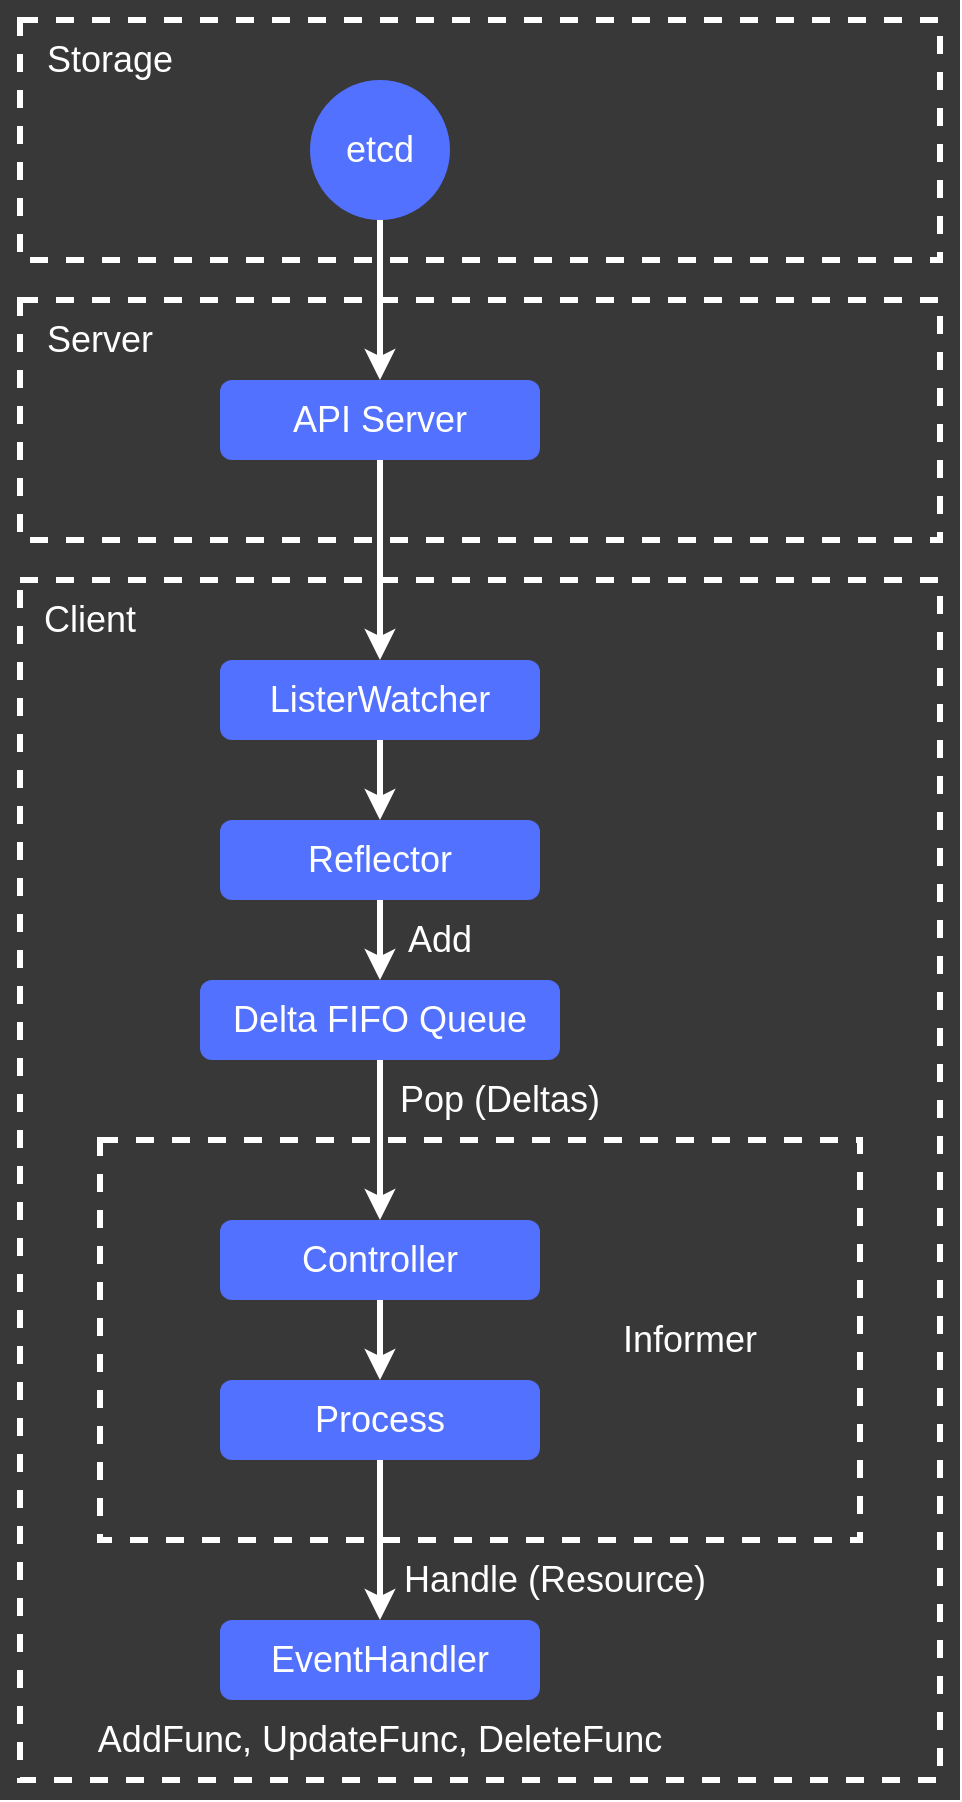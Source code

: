 <mxfile version="14.6.11" type="github" pages="2">
  <diagram id="l02i0vnl1eyzw-CYFgMV" name="informer">
    <mxGraphModel dx="786" dy="948" grid="1" gridSize="10" guides="1" tooltips="1" connect="1" arrows="1" fold="1" page="0" pageScale="1" pageWidth="850" pageHeight="1100" math="0" shadow="0">
      <root>
        <mxCell id="0" />
        <mxCell id="1" parent="0" />
        <mxCell id="HtxWR4j4Dz2qyMHbRHyE-1" value="" style="rounded=0;whiteSpace=wrap;html=1;strokeColor=none;fillColor=#383838;" parent="1" vertex="1">
          <mxGeometry x="270" y="-90" width="480" height="900" as="geometry" />
        </mxCell>
        <mxCell id="C3qZ-1MCAbOyrySv8Orc-4" value="" style="rounded=0;whiteSpace=wrap;html=1;fontSize=18;strokeWidth=3;fillColor=none;dashed=1;strokeColor=#FFFFFF;" parent="1" vertex="1">
          <mxGeometry x="280" y="200" width="460" height="600" as="geometry" />
        </mxCell>
        <mxCell id="HtxWR4j4Dz2qyMHbRHyE-9" value="" style="rounded=0;whiteSpace=wrap;html=1;fontSize=18;strokeWidth=3;fillColor=none;dashed=1;strokeColor=#FFFFFF;" parent="1" vertex="1">
          <mxGeometry x="320" y="480" width="380" height="200" as="geometry" />
        </mxCell>
        <mxCell id="C3qZ-1MCAbOyrySv8Orc-8" value="" style="rounded=0;whiteSpace=wrap;html=1;fontSize=18;strokeWidth=3;fillColor=none;dashed=1;strokeColor=#FFFFFF;" parent="1" vertex="1">
          <mxGeometry x="280" y="-80" width="460" height="120" as="geometry" />
        </mxCell>
        <mxCell id="C3qZ-1MCAbOyrySv8Orc-7" value="" style="rounded=0;whiteSpace=wrap;html=1;fontSize=18;strokeWidth=3;fillColor=none;dashed=1;strokeColor=#FFFFFF;" parent="1" vertex="1">
          <mxGeometry x="280" y="60" width="460" height="120" as="geometry" />
        </mxCell>
        <mxCell id="C3qZ-1MCAbOyrySv8Orc-2" value="API Server" style="rounded=1;whiteSpace=wrap;html=1;fontSize=18;strokeColor=none;fillColor=#5271FF;fontColor=#FFFFFF;" parent="1" vertex="1">
          <mxGeometry x="380" y="100" width="160" height="40" as="geometry" />
        </mxCell>
        <mxCell id="C3qZ-1MCAbOyrySv8Orc-3" value="ListerWatcher" style="rounded=1;whiteSpace=wrap;html=1;fontSize=18;strokeColor=none;fillColor=#5271FF;fontColor=#FFFFFF;" parent="1" vertex="1">
          <mxGeometry x="380" y="240" width="160" height="40" as="geometry" />
        </mxCell>
        <mxCell id="C3qZ-1MCAbOyrySv8Orc-5" value="Client" style="text;html=1;strokeColor=none;fillColor=none;align=center;verticalAlign=middle;whiteSpace=wrap;rounded=0;fontSize=18;fontColor=#FFFFFF;" parent="1" vertex="1">
          <mxGeometry x="290" y="210" width="50" height="20" as="geometry" />
        </mxCell>
        <mxCell id="C3qZ-1MCAbOyrySv8Orc-6" value="Server" style="text;html=1;strokeColor=none;fillColor=none;align=center;verticalAlign=middle;whiteSpace=wrap;rounded=0;fontSize=18;fontColor=#FFFFFF;" parent="1" vertex="1">
          <mxGeometry x="290" y="70" width="60" height="20" as="geometry" />
        </mxCell>
        <mxCell id="C3qZ-1MCAbOyrySv8Orc-9" value="Storage" style="text;html=1;strokeColor=none;fillColor=none;align=center;verticalAlign=middle;whiteSpace=wrap;rounded=0;fontSize=18;fontColor=#FFFFFF;" parent="1" vertex="1">
          <mxGeometry x="290" y="-70" width="70" height="20" as="geometry" />
        </mxCell>
        <mxCell id="C3qZ-1MCAbOyrySv8Orc-10" value="Reflector" style="rounded=1;whiteSpace=wrap;html=1;fontSize=18;strokeColor=none;fillColor=#5271FF;fontColor=#FFFFFF;" parent="1" vertex="1">
          <mxGeometry x="380" y="320" width="160" height="40" as="geometry" />
        </mxCell>
        <mxCell id="C3qZ-1MCAbOyrySv8Orc-11" value="Delta FIFO Queue" style="rounded=1;whiteSpace=wrap;html=1;fontSize=18;strokeColor=none;fillColor=#5271FF;fontColor=#FFFFFF;" parent="1" vertex="1">
          <mxGeometry x="370" y="400" width="180" height="40" as="geometry" />
        </mxCell>
        <mxCell id="C3qZ-1MCAbOyrySv8Orc-12" value="Controller" style="rounded=1;whiteSpace=wrap;html=1;fontSize=18;strokeColor=none;fillColor=#5271FF;fontColor=#FFFFFF;" parent="1" vertex="1">
          <mxGeometry x="380" y="520" width="160" height="40" as="geometry" />
        </mxCell>
        <mxCell id="C3qZ-1MCAbOyrySv8Orc-13" value="" style="endArrow=classic;html=1;fontSize=18;fontColor=#000000;exitX=0.5;exitY=1;exitDx=0;exitDy=0;exitPerimeter=0;entryX=0.5;entryY=0;entryDx=0;entryDy=0;strokeWidth=3;strokeColor=#FFFFFF;" parent="1" target="C3qZ-1MCAbOyrySv8Orc-2" edge="1">
          <mxGeometry width="50" height="50" relative="1" as="geometry">
            <mxPoint x="460" y="10" as="sourcePoint" />
            <mxPoint x="550" y="70" as="targetPoint" />
          </mxGeometry>
        </mxCell>
        <mxCell id="C3qZ-1MCAbOyrySv8Orc-15" value="" style="endArrow=classic;html=1;fontSize=18;fontColor=#000000;exitX=0.5;exitY=1;exitDx=0;exitDy=0;strokeWidth=3;entryX=0.5;entryY=0;entryDx=0;entryDy=0;strokeColor=#FFFFFF;" parent="1" source="C3qZ-1MCAbOyrySv8Orc-2" target="C3qZ-1MCAbOyrySv8Orc-3" edge="1">
          <mxGeometry width="50" height="50" relative="1" as="geometry">
            <mxPoint x="449.5" y="140" as="sourcePoint" />
            <mxPoint x="450" y="220" as="targetPoint" />
          </mxGeometry>
        </mxCell>
        <mxCell id="C3qZ-1MCAbOyrySv8Orc-17" value="" style="endArrow=classic;html=1;fontSize=18;fontColor=#000000;exitX=0.5;exitY=1;exitDx=0;exitDy=0;strokeWidth=3;entryX=0.5;entryY=0;entryDx=0;entryDy=0;strokeColor=#FFFFFF;" parent="1" source="C3qZ-1MCAbOyrySv8Orc-3" target="C3qZ-1MCAbOyrySv8Orc-10" edge="1">
          <mxGeometry width="50" height="50" relative="1" as="geometry">
            <mxPoint x="470" y="150" as="sourcePoint" />
            <mxPoint x="470" y="250" as="targetPoint" />
          </mxGeometry>
        </mxCell>
        <mxCell id="C3qZ-1MCAbOyrySv8Orc-18" value="" style="endArrow=classic;html=1;fontSize=18;fontColor=#000000;exitX=0.5;exitY=1;exitDx=0;exitDy=0;strokeWidth=3;entryX=0.5;entryY=0;entryDx=0;entryDy=0;strokeColor=#FFFFFF;" parent="1" source="C3qZ-1MCAbOyrySv8Orc-10" target="C3qZ-1MCAbOyrySv8Orc-11" edge="1">
          <mxGeometry width="50" height="50" relative="1" as="geometry">
            <mxPoint x="470" y="290" as="sourcePoint" />
            <mxPoint x="470" y="330" as="targetPoint" />
          </mxGeometry>
        </mxCell>
        <mxCell id="C3qZ-1MCAbOyrySv8Orc-19" value="" style="endArrow=classic;html=1;fontSize=18;fontColor=#000000;exitX=0.5;exitY=1;exitDx=0;exitDy=0;strokeWidth=3;entryX=0.5;entryY=0;entryDx=0;entryDy=0;fillColor=#f5f5f5;strokeColor=#FFFFFF;" parent="1" source="C3qZ-1MCAbOyrySv8Orc-11" target="C3qZ-1MCAbOyrySv8Orc-12" edge="1">
          <mxGeometry width="50" height="50" relative="1" as="geometry">
            <mxPoint x="470" y="370" as="sourcePoint" />
            <mxPoint x="470" y="410" as="targetPoint" />
          </mxGeometry>
        </mxCell>
        <mxCell id="C3qZ-1MCAbOyrySv8Orc-20" value="Add" style="text;html=1;strokeColor=none;fillColor=none;align=center;verticalAlign=middle;whiteSpace=wrap;rounded=0;shadow=0;dashed=1;dashPattern=1 1;fontSize=18;fontColor=#FFFFFF;" parent="1" vertex="1">
          <mxGeometry x="470" y="370" width="40" height="20" as="geometry" />
        </mxCell>
        <mxCell id="C3qZ-1MCAbOyrySv8Orc-21" value="Pop (Deltas)" style="text;html=1;strokeColor=none;fillColor=none;align=center;verticalAlign=middle;whiteSpace=wrap;rounded=0;shadow=0;dashed=1;dashPattern=1 1;fontSize=18;fontColor=#FFFFFF;" parent="1" vertex="1">
          <mxGeometry x="465" y="450" width="110" height="20" as="geometry" />
        </mxCell>
        <mxCell id="C3qZ-1MCAbOyrySv8Orc-22" value="Process" style="rounded=1;whiteSpace=wrap;html=1;fontSize=18;strokeColor=none;fillColor=#5271FF;fontColor=#FFFFFF;" parent="1" vertex="1">
          <mxGeometry x="380" y="600" width="160" height="40" as="geometry" />
        </mxCell>
        <mxCell id="C3qZ-1MCAbOyrySv8Orc-23" value="" style="endArrow=classic;html=1;fontSize=18;fontColor=#000000;exitX=0.5;exitY=1;exitDx=0;exitDy=0;strokeWidth=3;entryX=0.5;entryY=0;entryDx=0;entryDy=0;strokeColor=#FFFFFF;" parent="1" source="C3qZ-1MCAbOyrySv8Orc-12" target="C3qZ-1MCAbOyrySv8Orc-22" edge="1">
          <mxGeometry width="50" height="50" relative="1" as="geometry">
            <mxPoint x="470" y="450" as="sourcePoint" />
            <mxPoint x="470" y="490" as="targetPoint" />
          </mxGeometry>
        </mxCell>
        <mxCell id="C3qZ-1MCAbOyrySv8Orc-24" value="AddFunc, UpdateFunc, DeleteFunc" style="text;html=1;strokeColor=none;fillColor=none;align=center;verticalAlign=middle;whiteSpace=wrap;rounded=0;shadow=0;dashed=1;dashPattern=1 1;fontSize=18;fontColor=#FFFFFF;" parent="1" vertex="1">
          <mxGeometry x="315" y="770" width="290" height="20" as="geometry" />
        </mxCell>
        <mxCell id="HtxWR4j4Dz2qyMHbRHyE-4" value="&lt;font style=&quot;font-size: 18px;&quot;&gt;etcd&lt;/font&gt;" style="ellipse;whiteSpace=wrap;html=1;fontColor=#FFFFFF;fillColor=#5271ff;fontSize=18;strokeColor=none;" parent="1" vertex="1">
          <mxGeometry x="425" y="-50" width="70" height="70" as="geometry" />
        </mxCell>
        <mxCell id="HtxWR4j4Dz2qyMHbRHyE-7" value="EventHandler" style="rounded=1;whiteSpace=wrap;html=1;fontSize=18;strokeColor=none;fillColor=#5271FF;fontColor=#FFFFFF;" parent="1" vertex="1">
          <mxGeometry x="380" y="720" width="160" height="40" as="geometry" />
        </mxCell>
        <mxCell id="HtxWR4j4Dz2qyMHbRHyE-10" value="Informer" style="text;html=1;strokeColor=none;fillColor=none;align=center;verticalAlign=middle;whiteSpace=wrap;rounded=0;fontSize=18;fontColor=#FFFFFF;" parent="1" vertex="1">
          <mxGeometry x="575" y="570" width="80" height="20" as="geometry" />
        </mxCell>
        <mxCell id="HtxWR4j4Dz2qyMHbRHyE-12" value="" style="endArrow=classic;html=1;fontSize=18;fontColor=#000000;exitX=0.5;exitY=1;exitDx=0;exitDy=0;strokeWidth=3;fillColor=#f5f5f5;strokeColor=#FFFFFF;" parent="1" source="C3qZ-1MCAbOyrySv8Orc-22" target="HtxWR4j4Dz2qyMHbRHyE-7" edge="1">
          <mxGeometry width="50" height="50" relative="1" as="geometry">
            <mxPoint x="470" y="450" as="sourcePoint" />
            <mxPoint x="470" y="520" as="targetPoint" />
          </mxGeometry>
        </mxCell>
        <mxCell id="HtxWR4j4Dz2qyMHbRHyE-13" value="Handle (Resource)" style="text;html=1;strokeColor=none;fillColor=none;align=center;verticalAlign=middle;whiteSpace=wrap;rounded=0;shadow=0;dashed=1;dashPattern=1 1;fontSize=18;fontColor=#FFFFFF;" parent="1" vertex="1">
          <mxGeometry x="465" y="690" width="165" height="20" as="geometry" />
        </mxCell>
      </root>
    </mxGraphModel>
  </diagram>
  <diagram id="Ee_fISWfB2Jj4dkoTWLP" name="workqueue">
    <mxGraphModel dx="786" dy="1648" grid="1" gridSize="10" guides="1" tooltips="1" connect="1" arrows="1" fold="1" page="1" pageScale="1" pageWidth="850" pageHeight="1100" math="0" shadow="0">
      <root>
        <mxCell id="kvb63RhDVXd6zN55Rxok-0" />
        <mxCell id="kvb63RhDVXd6zN55Rxok-1" parent="kvb63RhDVXd6zN55Rxok-0" />
        <mxCell id="FPHqu0Vy37JY1aik6OMO-0" value="" style="rounded=0;whiteSpace=wrap;html=1;strokeColor=none;fillColor=#383838;" vertex="1" parent="kvb63RhDVXd6zN55Rxok-1">
          <mxGeometry x="280" y="-90" width="550" height="580" as="geometry" />
        </mxCell>
        <mxCell id="FPHqu0Vy37JY1aik6OMO-5" value="Informer" style="rounded=1;whiteSpace=wrap;html=1;fontSize=18;strokeColor=none;fillColor=#5271FF;fontColor=#FFFFFF;" vertex="1" parent="kvb63RhDVXd6zN55Rxok-1">
          <mxGeometry x="320" y="-60" width="140" height="40" as="geometry" />
        </mxCell>
        <mxCell id="FPHqu0Vy37JY1aik6OMO-13" value="" style="endArrow=classic;html=1;fontSize=18;fontColor=#000000;exitX=0.5;exitY=1;exitDx=0;exitDy=0;entryX=0.5;entryY=0;entryDx=0;entryDy=0;strokeWidth=3;strokeColor=#FFFFFF;" edge="1" parent="kvb63RhDVXd6zN55Rxok-1" target="FPHqu0Vy37JY1aik6OMO-29" source="FPHqu0Vy37JY1aik6OMO-5">
          <mxGeometry width="50" height="50" relative="1" as="geometry">
            <mxPoint x="460" y="10" as="sourcePoint" />
            <mxPoint x="550" y="70" as="targetPoint" />
          </mxGeometry>
        </mxCell>
        <mxCell id="FPHqu0Vy37JY1aik6OMO-33" style="edgeStyle=orthogonalEdgeStyle;rounded=0;orthogonalLoop=1;jettySize=auto;html=1;exitX=0.5;exitY=1;exitDx=0;exitDy=0;entryX=0.5;entryY=0;entryDx=0;entryDy=0;fontSize=18;fontColor=#FFFFFF;strokeColor=#FFFFFF;strokeWidth=3;" edge="1" parent="kvb63RhDVXd6zN55Rxok-1" source="FPHqu0Vy37JY1aik6OMO-29" target="FPHqu0Vy37JY1aik6OMO-30">
          <mxGeometry relative="1" as="geometry" />
        </mxCell>
        <mxCell id="FPHqu0Vy37JY1aik6OMO-29" value="queue.Add(key)" style="rounded=1;whiteSpace=wrap;html=1;fontSize=18;strokeColor=none;fillColor=#5271FF;fontColor=#FFFFFF;" vertex="1" parent="kvb63RhDVXd6zN55Rxok-1">
          <mxGeometry x="310" y="20" width="160" height="40" as="geometry" />
        </mxCell>
        <mxCell id="FPHqu0Vy37JY1aik6OMO-35" style="edgeStyle=orthogonalEdgeStyle;rounded=0;orthogonalLoop=1;jettySize=auto;html=1;exitX=0.5;exitY=1;exitDx=0;exitDy=0;entryX=0.5;entryY=0;entryDx=0;entryDy=0;fontSize=18;fontColor=#FFFFFF;strokeColor=#FFFFFF;strokeWidth=3;" edge="1" parent="kvb63RhDVXd6zN55Rxok-1" source="FPHqu0Vy37JY1aik6OMO-30" target="FPHqu0Vy37JY1aik6OMO-34">
          <mxGeometry relative="1" as="geometry" />
        </mxCell>
        <mxCell id="FPHqu0Vy37JY1aik6OMO-30" value="key = queue.Get()" style="rounded=1;whiteSpace=wrap;html=1;fontSize=18;strokeColor=none;fillColor=#5271FF;fontColor=#FFFFFF;" vertex="1" parent="kvb63RhDVXd6zN55Rxok-1">
          <mxGeometry x="310" y="100" width="160" height="40" as="geometry" />
        </mxCell>
        <mxCell id="FPHqu0Vy37JY1aik6OMO-32" value="Resource" style="text;html=1;strokeColor=none;fillColor=none;align=center;verticalAlign=middle;whiteSpace=wrap;rounded=0;fontSize=18;fontColor=#FFFFFF;" vertex="1" parent="kvb63RhDVXd6zN55Rxok-1">
          <mxGeometry x="400" y="-10" width="80" height="20" as="geometry" />
        </mxCell>
        <mxCell id="FPHqu0Vy37JY1aik6OMO-38" style="edgeStyle=orthogonalEdgeStyle;rounded=0;orthogonalLoop=1;jettySize=auto;html=1;exitX=0.5;exitY=1;exitDx=0;exitDy=0;entryX=0.5;entryY=0;entryDx=0;entryDy=0;fontSize=18;fontColor=#FFFFFF;strokeColor=#FFFFFF;strokeWidth=3;startArrow=none;" edge="1" parent="kvb63RhDVXd6zN55Rxok-1" source="FPHqu0Vy37JY1aik6OMO-43" target="FPHqu0Vy37JY1aik6OMO-36">
          <mxGeometry relative="1" as="geometry" />
        </mxCell>
        <mxCell id="FPHqu0Vy37JY1aik6OMO-45" style="edgeStyle=orthogonalEdgeStyle;rounded=0;orthogonalLoop=1;jettySize=auto;html=1;exitX=0.5;exitY=1;exitDx=0;exitDy=0;entryX=0.5;entryY=0;entryDx=0;entryDy=0;fontSize=18;fontColor=#FFFFFF;strokeColor=#FFFFFF;strokeWidth=3;" edge="1" parent="kvb63RhDVXd6zN55Rxok-1" source="FPHqu0Vy37JY1aik6OMO-34" target="FPHqu0Vy37JY1aik6OMO-43">
          <mxGeometry relative="1" as="geometry" />
        </mxCell>
        <mxCell id="FPHqu0Vy37JY1aik6OMO-34" value="processItem(key)" style="rounded=1;whiteSpace=wrap;html=1;fontSize=18;strokeColor=none;fillColor=#5271FF;fontColor=#FFFFFF;" vertex="1" parent="kvb63RhDVXd6zN55Rxok-1">
          <mxGeometry x="310" y="180" width="160" height="40" as="geometry" />
        </mxCell>
        <mxCell id="FPHqu0Vy37JY1aik6OMO-39" style="edgeStyle=orthogonalEdgeStyle;rounded=0;orthogonalLoop=1;jettySize=auto;html=1;exitX=0.5;exitY=1;exitDx=0;exitDy=0;entryX=0.5;entryY=0;entryDx=0;entryDy=0;fontSize=18;fontColor=#FFFFFF;strokeColor=#FFFFFF;strokeWidth=3;" edge="1" parent="kvb63RhDVXd6zN55Rxok-1" source="FPHqu0Vy37JY1aik6OMO-36" target="FPHqu0Vy37JY1aik6OMO-37">
          <mxGeometry relative="1" as="geometry" />
        </mxCell>
        <mxCell id="FPHqu0Vy37JY1aik6OMO-36" value="queue.Forget(key)" style="rounded=1;whiteSpace=wrap;html=1;fontSize=18;strokeColor=none;fillColor=#5271FF;fontColor=#FFFFFF;" vertex="1" parent="kvb63RhDVXd6zN55Rxok-1">
          <mxGeometry x="310" y="340" width="160" height="40" as="geometry" />
        </mxCell>
        <mxCell id="FPHqu0Vy37JY1aik6OMO-37" value="queue.Done(key)" style="rounded=1;whiteSpace=wrap;html=1;fontSize=18;strokeColor=none;fillColor=#5271FF;fontColor=#FFFFFF;" vertex="1" parent="kvb63RhDVXd6zN55Rxok-1">
          <mxGeometry x="310" y="420" width="160" height="40" as="geometry" />
        </mxCell>
        <mxCell id="FPHqu0Vy37JY1aik6OMO-40" value="yes" style="text;html=1;strokeColor=none;fillColor=none;align=center;verticalAlign=middle;whiteSpace=wrap;rounded=0;fontSize=18;fontColor=#FFFFFF;" vertex="1" parent="kvb63RhDVXd6zN55Rxok-1">
          <mxGeometry x="400" y="310" width="50" height="20" as="geometry" />
        </mxCell>
        <mxCell id="FPHqu0Vy37JY1aik6OMO-41" value="no" style="text;html=1;strokeColor=none;fillColor=none;align=center;verticalAlign=middle;whiteSpace=wrap;rounded=0;fontSize=18;fontColor=#FFFFFF;" vertex="1" parent="kvb63RhDVXd6zN55Rxok-1">
          <mxGeometry x="450" y="250" width="35" height="20" as="geometry" />
        </mxCell>
        <mxCell id="FPHqu0Vy37JY1aik6OMO-50" style="edgeStyle=orthogonalEdgeStyle;rounded=0;orthogonalLoop=1;jettySize=auto;html=1;exitX=0;exitY=0.5;exitDx=0;exitDy=0;entryX=1;entryY=0.5;entryDx=0;entryDy=0;fontSize=18;fontColor=#FFFFFF;strokeColor=#FFFFFF;strokeWidth=3;" edge="1" parent="kvb63RhDVXd6zN55Rxok-1" source="FPHqu0Vy37JY1aik6OMO-42" target="FPHqu0Vy37JY1aik6OMO-34">
          <mxGeometry relative="1" as="geometry" />
        </mxCell>
        <mxCell id="FPHqu0Vy37JY1aik6OMO-42" value="queue.AddRateLimited(key)" style="rounded=1;whiteSpace=wrap;html=1;fontSize=18;strokeColor=none;fillColor=#5271FF;fontColor=#FFFFFF;" vertex="1" parent="kvb63RhDVXd6zN55Rxok-1">
          <mxGeometry x="520" y="180" width="270" height="40" as="geometry" />
        </mxCell>
        <mxCell id="FPHqu0Vy37JY1aik6OMO-48" style="edgeStyle=orthogonalEdgeStyle;rounded=0;orthogonalLoop=1;jettySize=auto;html=1;exitX=1;exitY=0.5;exitDx=0;exitDy=0;entryX=0;entryY=0.5;entryDx=0;entryDy=0;fontSize=18;fontColor=#FFFFFF;strokeColor=#FFFFFF;strokeWidth=3;" edge="1" parent="kvb63RhDVXd6zN55Rxok-1" source="FPHqu0Vy37JY1aik6OMO-43" target="FPHqu0Vy37JY1aik6OMO-47">
          <mxGeometry relative="1" as="geometry" />
        </mxCell>
        <mxCell id="FPHqu0Vy37JY1aik6OMO-43" value="success" style="shape=hexagon;whiteSpace=wrap;html=1;fontSize=18;fontColor=#FFFFFF;fillColor=#5271FF;strokeColor=none;" vertex="1" parent="kvb63RhDVXd6zN55Rxok-1">
          <mxGeometry x="335" y="260" width="110" height="40" as="geometry" />
        </mxCell>
        <mxCell id="FPHqu0Vy37JY1aik6OMO-49" style="edgeStyle=orthogonalEdgeStyle;rounded=0;orthogonalLoop=1;jettySize=auto;html=1;exitX=0.5;exitY=0;exitDx=0;exitDy=0;entryX=0.5;entryY=1;entryDx=0;entryDy=0;fontSize=18;fontColor=#FFFFFF;strokeColor=#FFFFFF;strokeWidth=3;" edge="1" parent="kvb63RhDVXd6zN55Rxok-1" source="FPHqu0Vy37JY1aik6OMO-47" target="FPHqu0Vy37JY1aik6OMO-42">
          <mxGeometry relative="1" as="geometry" />
        </mxCell>
        <mxCell id="FPHqu0Vy37JY1aik6OMO-51" style="edgeStyle=orthogonalEdgeStyle;rounded=0;orthogonalLoop=1;jettySize=auto;html=1;exitX=0.5;exitY=1;exitDx=0;exitDy=0;entryX=1;entryY=0.5;entryDx=0;entryDy=0;fontSize=18;fontColor=#FFFFFF;strokeColor=#FFFFFF;strokeWidth=3;" edge="1" parent="kvb63RhDVXd6zN55Rxok-1" source="FPHqu0Vy37JY1aik6OMO-47" target="FPHqu0Vy37JY1aik6OMO-36">
          <mxGeometry relative="1" as="geometry" />
        </mxCell>
        <mxCell id="FPHqu0Vy37JY1aik6OMO-47" value="&lt;span&gt;queue.NumRequeues(key) &lt;br&gt;&amp;lt; maxRetries&lt;/span&gt;" style="shape=hexagon;perimeter=hexagonPerimeter2;whiteSpace=wrap;html=1;fixedSize=1;fontSize=18;fontColor=#FFFFFF;fillColor=#5271FF;strokeColor=none;" vertex="1" parent="kvb63RhDVXd6zN55Rxok-1">
          <mxGeometry x="510" y="260" width="290" height="40" as="geometry" />
        </mxCell>
        <mxCell id="FPHqu0Vy37JY1aik6OMO-52" value="yes" style="text;html=1;strokeColor=none;fillColor=none;align=center;verticalAlign=middle;whiteSpace=wrap;rounded=0;fontSize=18;fontColor=#FFFFFF;" vertex="1" parent="kvb63RhDVXd6zN55Rxok-1">
          <mxGeometry x="670" y="230" width="35" height="20" as="geometry" />
        </mxCell>
        <mxCell id="FPHqu0Vy37JY1aik6OMO-53" value="no" style="text;html=1;strokeColor=none;fillColor=none;align=center;verticalAlign=middle;whiteSpace=wrap;rounded=0;fontSize=18;fontColor=#FFFFFF;" vertex="1" parent="kvb63RhDVXd6zN55Rxok-1">
          <mxGeometry x="670" y="320" width="35" height="20" as="geometry" />
        </mxCell>
      </root>
    </mxGraphModel>
  </diagram>
</mxfile>
